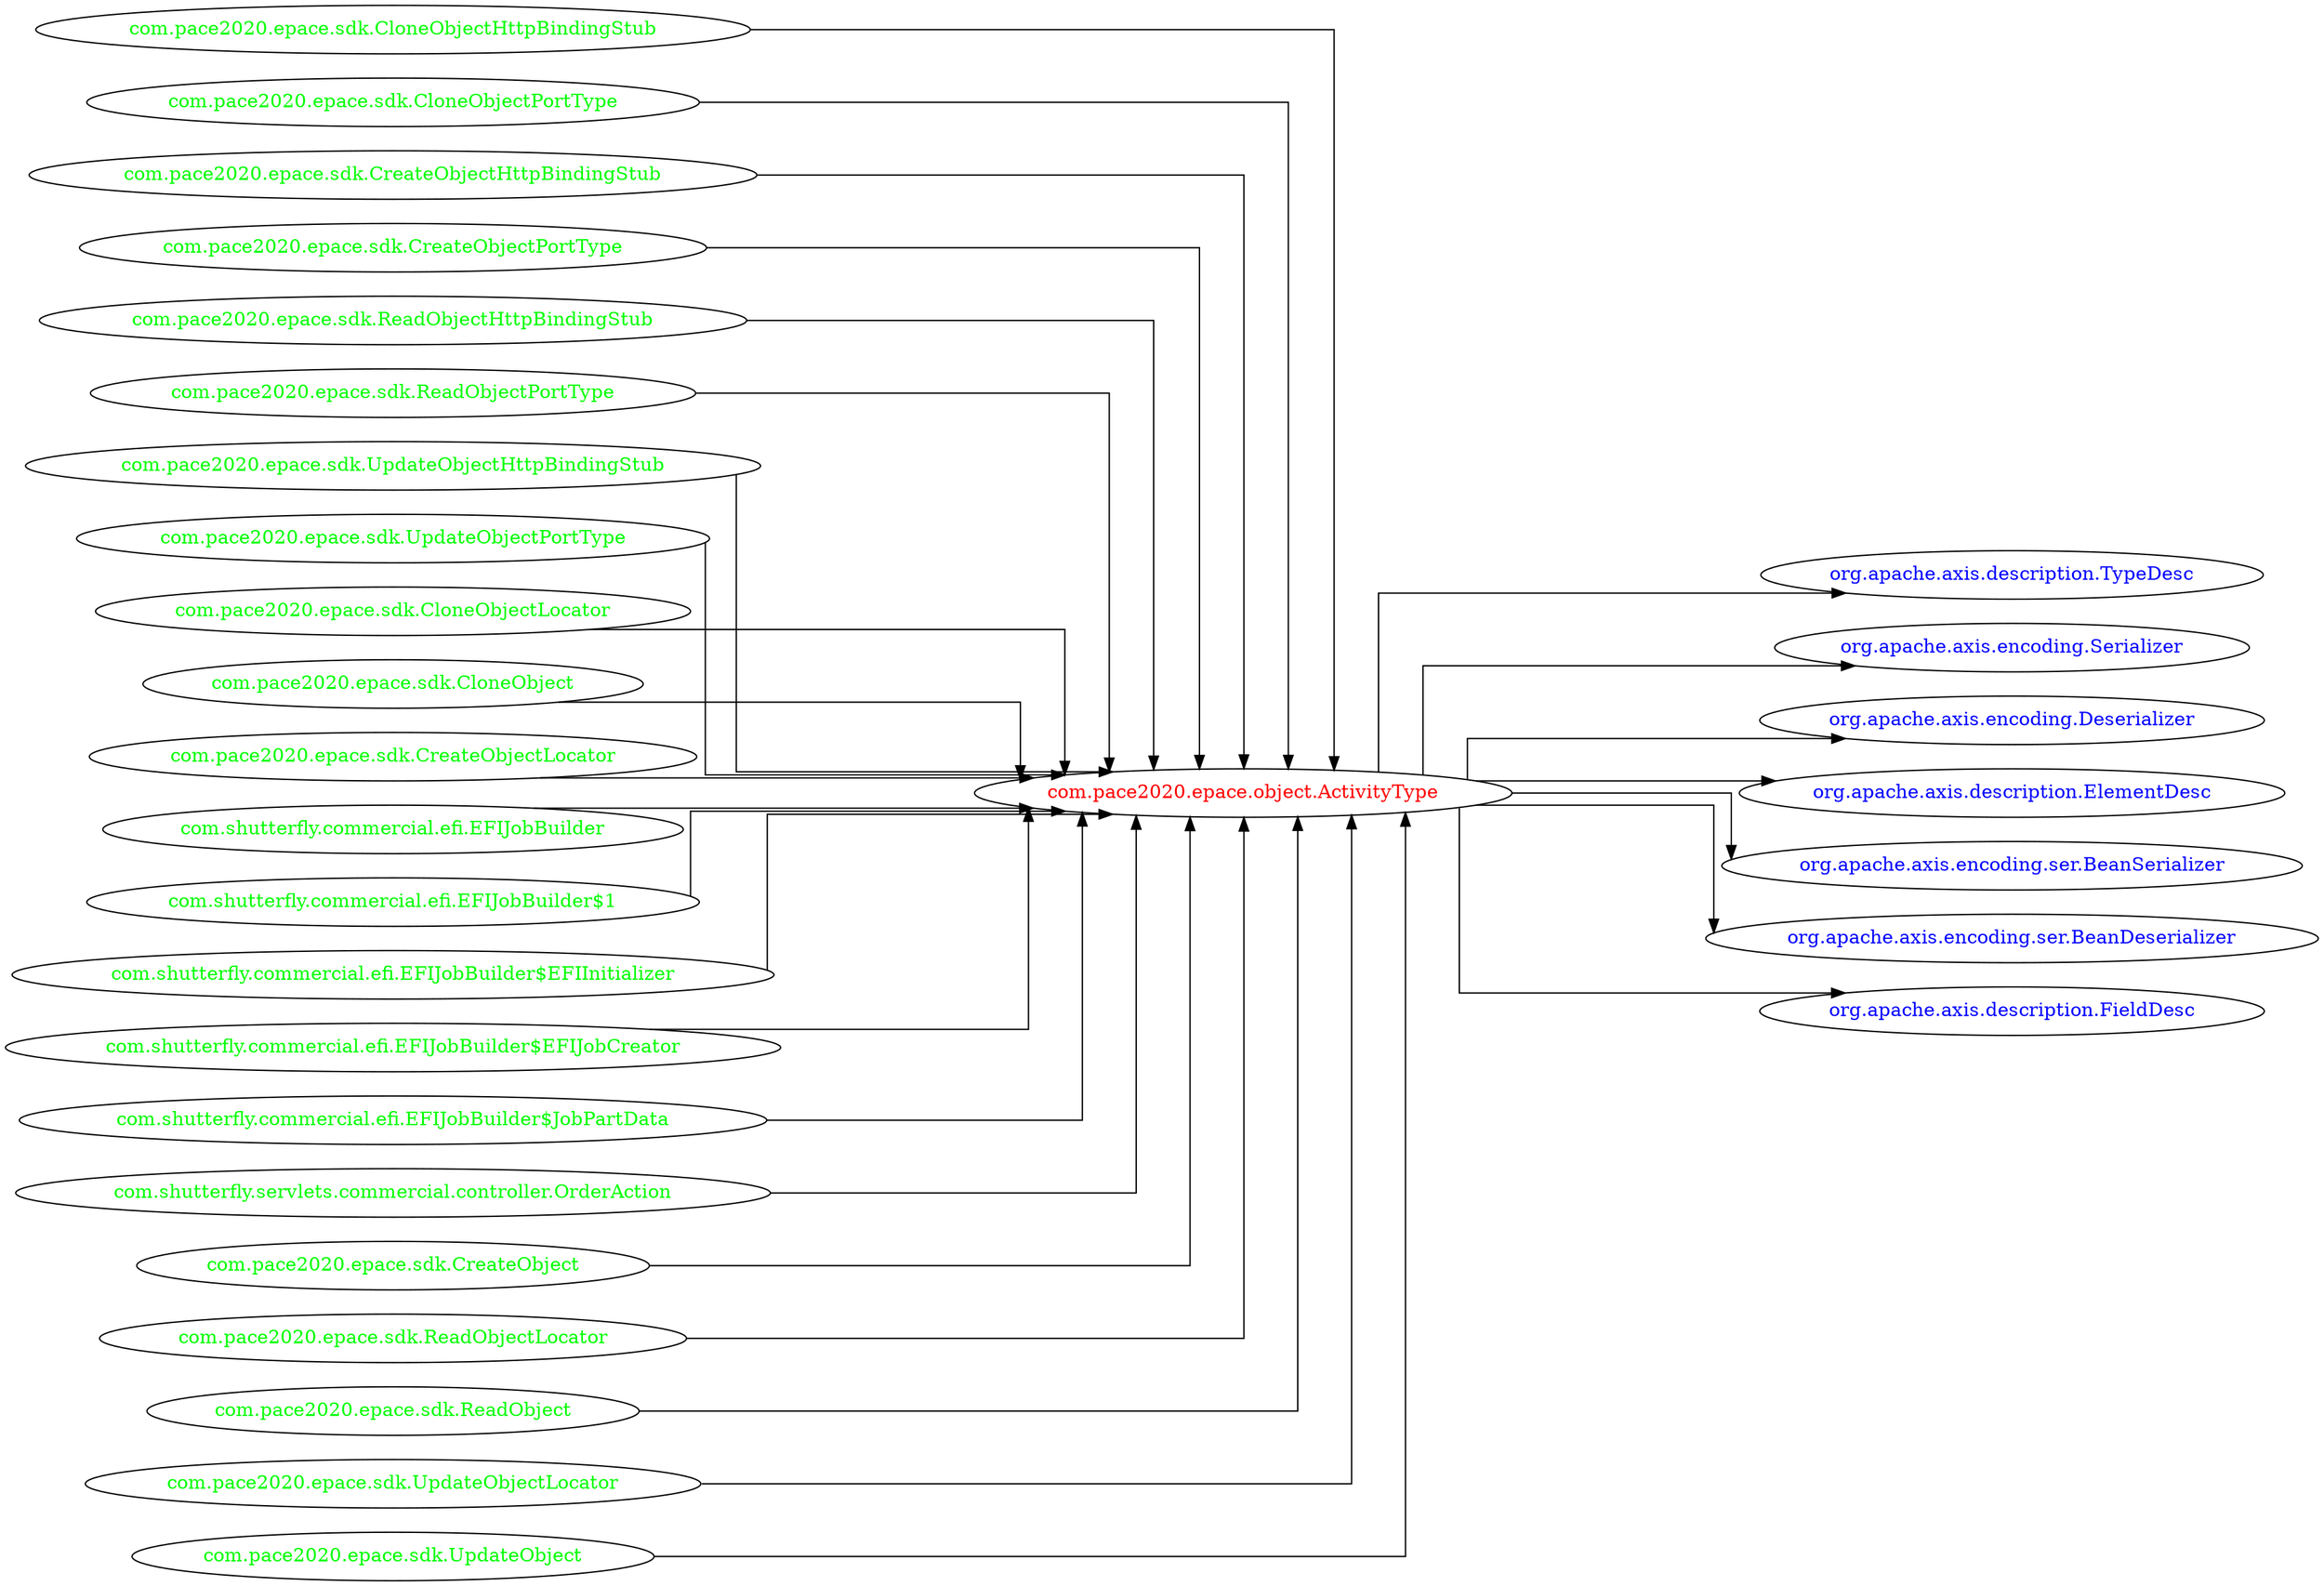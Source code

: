 digraph dependencyGraph {
 concentrate=true;
 ranksep="2.0";
 rankdir="LR"; 
 splines="ortho";
"com.pace2020.epace.object.ActivityType" [fontcolor="red"];
"org.apache.axis.description.TypeDesc" [ fontcolor="blue" ];
"com.pace2020.epace.object.ActivityType"->"org.apache.axis.description.TypeDesc";
"org.apache.axis.encoding.Serializer" [ fontcolor="blue" ];
"com.pace2020.epace.object.ActivityType"->"org.apache.axis.encoding.Serializer";
"org.apache.axis.encoding.Deserializer" [ fontcolor="blue" ];
"com.pace2020.epace.object.ActivityType"->"org.apache.axis.encoding.Deserializer";
"org.apache.axis.description.ElementDesc" [ fontcolor="blue" ];
"com.pace2020.epace.object.ActivityType"->"org.apache.axis.description.ElementDesc";
"org.apache.axis.encoding.ser.BeanSerializer" [ fontcolor="blue" ];
"com.pace2020.epace.object.ActivityType"->"org.apache.axis.encoding.ser.BeanSerializer";
"org.apache.axis.encoding.ser.BeanDeserializer" [ fontcolor="blue" ];
"com.pace2020.epace.object.ActivityType"->"org.apache.axis.encoding.ser.BeanDeserializer";
"org.apache.axis.description.FieldDesc" [ fontcolor="blue" ];
"com.pace2020.epace.object.ActivityType"->"org.apache.axis.description.FieldDesc";
"com.pace2020.epace.sdk.CloneObjectHttpBindingStub" [ fontcolor="green" ];
"com.pace2020.epace.sdk.CloneObjectHttpBindingStub"->"com.pace2020.epace.object.ActivityType";
"com.pace2020.epace.sdk.CloneObjectPortType" [ fontcolor="green" ];
"com.pace2020.epace.sdk.CloneObjectPortType"->"com.pace2020.epace.object.ActivityType";
"com.pace2020.epace.sdk.CreateObjectHttpBindingStub" [ fontcolor="green" ];
"com.pace2020.epace.sdk.CreateObjectHttpBindingStub"->"com.pace2020.epace.object.ActivityType";
"com.pace2020.epace.sdk.CreateObjectPortType" [ fontcolor="green" ];
"com.pace2020.epace.sdk.CreateObjectPortType"->"com.pace2020.epace.object.ActivityType";
"com.pace2020.epace.sdk.ReadObjectHttpBindingStub" [ fontcolor="green" ];
"com.pace2020.epace.sdk.ReadObjectHttpBindingStub"->"com.pace2020.epace.object.ActivityType";
"com.pace2020.epace.sdk.ReadObjectPortType" [ fontcolor="green" ];
"com.pace2020.epace.sdk.ReadObjectPortType"->"com.pace2020.epace.object.ActivityType";
"com.pace2020.epace.sdk.UpdateObjectHttpBindingStub" [ fontcolor="green" ];
"com.pace2020.epace.sdk.UpdateObjectHttpBindingStub"->"com.pace2020.epace.object.ActivityType";
"com.pace2020.epace.sdk.UpdateObjectPortType" [ fontcolor="green" ];
"com.pace2020.epace.sdk.UpdateObjectPortType"->"com.pace2020.epace.object.ActivityType";
"com.pace2020.epace.sdk.CloneObjectLocator" [ fontcolor="green" ];
"com.pace2020.epace.sdk.CloneObjectLocator"->"com.pace2020.epace.object.ActivityType";
"com.pace2020.epace.sdk.CloneObject" [ fontcolor="green" ];
"com.pace2020.epace.sdk.CloneObject"->"com.pace2020.epace.object.ActivityType";
"com.pace2020.epace.sdk.CreateObjectLocator" [ fontcolor="green" ];
"com.pace2020.epace.sdk.CreateObjectLocator"->"com.pace2020.epace.object.ActivityType";
"com.shutterfly.commercial.efi.EFIJobBuilder" [ fontcolor="green" ];
"com.shutterfly.commercial.efi.EFIJobBuilder"->"com.pace2020.epace.object.ActivityType";
"com.shutterfly.commercial.efi.EFIJobBuilder$1" [ fontcolor="green" ];
"com.shutterfly.commercial.efi.EFIJobBuilder$1"->"com.pace2020.epace.object.ActivityType";
"com.shutterfly.commercial.efi.EFIJobBuilder$EFIInitializer" [ fontcolor="green" ];
"com.shutterfly.commercial.efi.EFIJobBuilder$EFIInitializer"->"com.pace2020.epace.object.ActivityType";
"com.shutterfly.commercial.efi.EFIJobBuilder$EFIJobCreator" [ fontcolor="green" ];
"com.shutterfly.commercial.efi.EFIJobBuilder$EFIJobCreator"->"com.pace2020.epace.object.ActivityType";
"com.shutterfly.commercial.efi.EFIJobBuilder$JobPartData" [ fontcolor="green" ];
"com.shutterfly.commercial.efi.EFIJobBuilder$JobPartData"->"com.pace2020.epace.object.ActivityType";
"com.shutterfly.servlets.commercial.controller.OrderAction" [ fontcolor="green" ];
"com.shutterfly.servlets.commercial.controller.OrderAction"->"com.pace2020.epace.object.ActivityType";
"com.pace2020.epace.sdk.CreateObject" [ fontcolor="green" ];
"com.pace2020.epace.sdk.CreateObject"->"com.pace2020.epace.object.ActivityType";
"com.pace2020.epace.sdk.ReadObjectLocator" [ fontcolor="green" ];
"com.pace2020.epace.sdk.ReadObjectLocator"->"com.pace2020.epace.object.ActivityType";
"com.pace2020.epace.sdk.ReadObject" [ fontcolor="green" ];
"com.pace2020.epace.sdk.ReadObject"->"com.pace2020.epace.object.ActivityType";
"com.pace2020.epace.sdk.UpdateObjectLocator" [ fontcolor="green" ];
"com.pace2020.epace.sdk.UpdateObjectLocator"->"com.pace2020.epace.object.ActivityType";
"com.pace2020.epace.sdk.UpdateObject" [ fontcolor="green" ];
"com.pace2020.epace.sdk.UpdateObject"->"com.pace2020.epace.object.ActivityType";
}